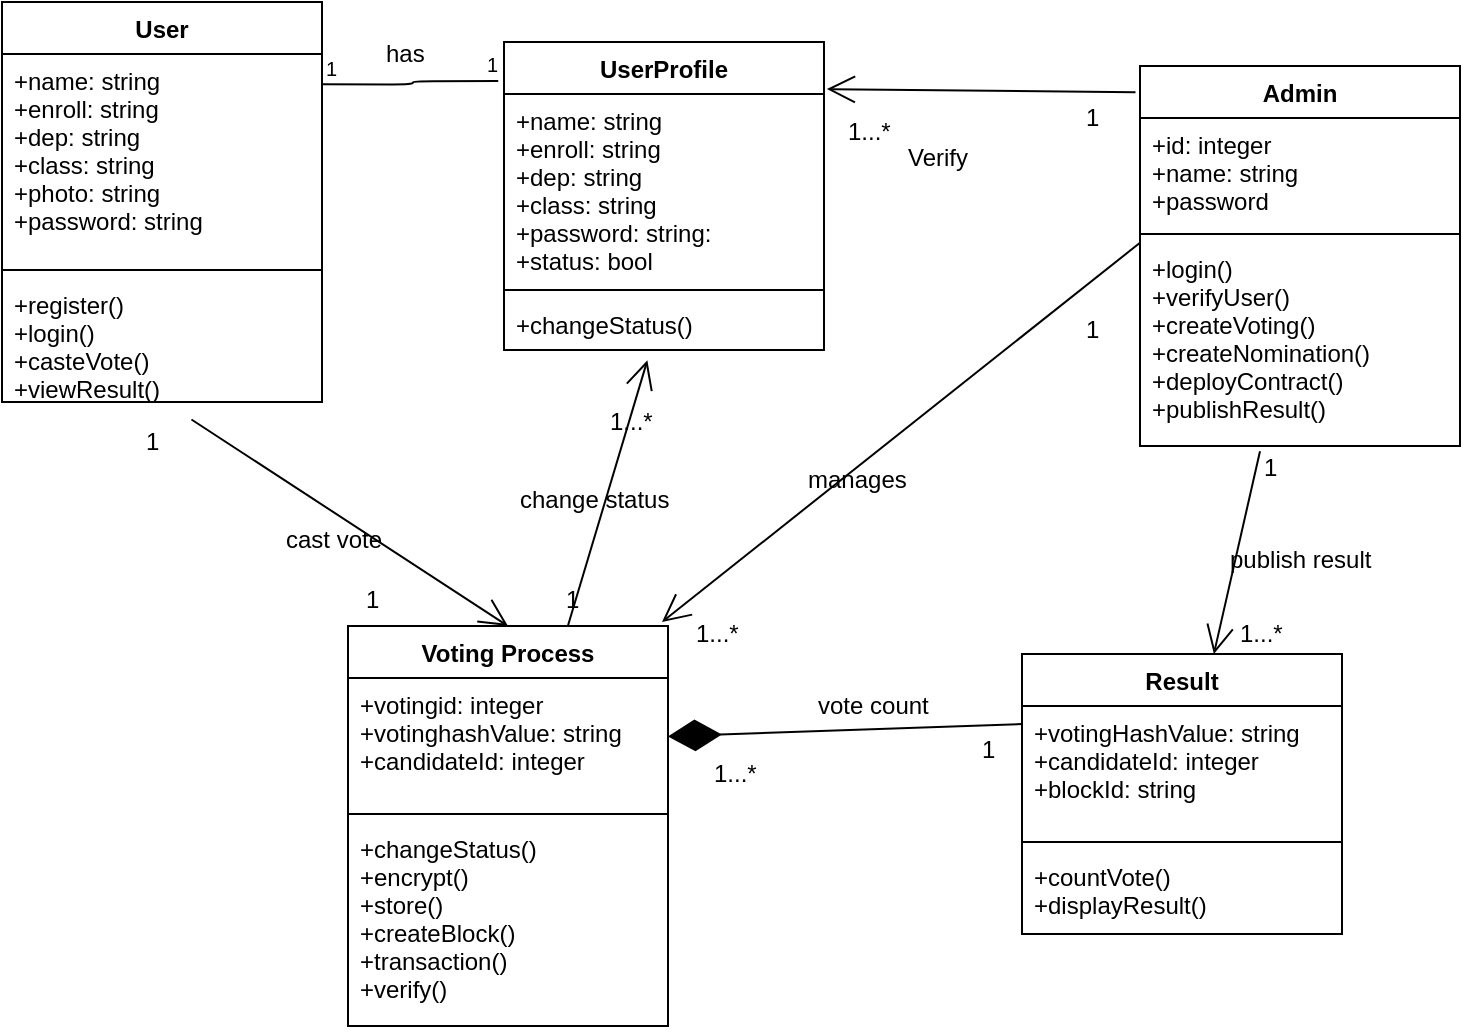 <mxfile version="12.1.7" type="github" pages="1">
  <diagram id="Z1w4wn2Jk04siW1SAhkx" name="Page-1">
    <mxGraphModel dx="1116" dy="529" grid="1" gridSize="10" guides="1" tooltips="1" connect="1" arrows="1" fold="1" page="1" pageScale="1" pageWidth="827" pageHeight="1169" math="0" shadow="0">
      <root>
        <mxCell id="0"/>
        <mxCell id="1" parent="0"/>
        <mxCell id="GWJ-hSMEk91o_8IRxYkR-1" value="User" style="swimlane;fontStyle=1;align=center;verticalAlign=top;childLayout=stackLayout;horizontal=1;startSize=26;horizontalStack=0;resizeParent=1;resizeParentMax=0;resizeLast=0;collapsible=1;marginBottom=0;" vertex="1" parent="1">
          <mxGeometry width="160" height="200" as="geometry"/>
        </mxCell>
        <mxCell id="GWJ-hSMEk91o_8IRxYkR-2" value="+name: string&#xa;+enroll: string&#xa;+dep: string&#xa;+class: string&#xa;+photo: string&#xa;+password: string" style="text;strokeColor=none;fillColor=none;align=left;verticalAlign=top;spacingLeft=4;spacingRight=4;overflow=hidden;rotatable=0;points=[[0,0.5],[1,0.5]];portConstraint=eastwest;" vertex="1" parent="GWJ-hSMEk91o_8IRxYkR-1">
          <mxGeometry y="26" width="160" height="104" as="geometry"/>
        </mxCell>
        <mxCell id="GWJ-hSMEk91o_8IRxYkR-3" value="" style="line;strokeWidth=1;fillColor=none;align=left;verticalAlign=middle;spacingTop=-1;spacingLeft=3;spacingRight=3;rotatable=0;labelPosition=right;points=[];portConstraint=eastwest;" vertex="1" parent="GWJ-hSMEk91o_8IRxYkR-1">
          <mxGeometry y="130" width="160" height="8" as="geometry"/>
        </mxCell>
        <mxCell id="GWJ-hSMEk91o_8IRxYkR-4" value="+register()&#xa;+login()&#xa;+casteVote()&#xa;+viewResult()" style="text;strokeColor=none;fillColor=none;align=left;verticalAlign=top;spacingLeft=4;spacingRight=4;overflow=hidden;rotatable=0;points=[[0,0.5],[1,0.5]];portConstraint=eastwest;" vertex="1" parent="GWJ-hSMEk91o_8IRxYkR-1">
          <mxGeometry y="138" width="160" height="62" as="geometry"/>
        </mxCell>
        <mxCell id="GWJ-hSMEk91o_8IRxYkR-5" value="Admin" style="swimlane;fontStyle=1;align=center;verticalAlign=top;childLayout=stackLayout;horizontal=1;startSize=26;horizontalStack=0;resizeParent=1;resizeParentMax=0;resizeLast=0;collapsible=1;marginBottom=0;" vertex="1" parent="1">
          <mxGeometry x="569" y="32" width="160" height="190" as="geometry"/>
        </mxCell>
        <mxCell id="GWJ-hSMEk91o_8IRxYkR-6" value="+id: integer&#xa;+name: string&#xa;+password" style="text;strokeColor=none;fillColor=none;align=left;verticalAlign=top;spacingLeft=4;spacingRight=4;overflow=hidden;rotatable=0;points=[[0,0.5],[1,0.5]];portConstraint=eastwest;" vertex="1" parent="GWJ-hSMEk91o_8IRxYkR-5">
          <mxGeometry y="26" width="160" height="54" as="geometry"/>
        </mxCell>
        <mxCell id="GWJ-hSMEk91o_8IRxYkR-7" value="" style="line;strokeWidth=1;fillColor=none;align=left;verticalAlign=middle;spacingTop=-1;spacingLeft=3;spacingRight=3;rotatable=0;labelPosition=right;points=[];portConstraint=eastwest;" vertex="1" parent="GWJ-hSMEk91o_8IRxYkR-5">
          <mxGeometry y="80" width="160" height="8" as="geometry"/>
        </mxCell>
        <mxCell id="GWJ-hSMEk91o_8IRxYkR-8" value="+login()&#xa;+verifyUser()&#xa;+createVoting()&#xa;+createNomination()&#xa;+deployContract()&#xa;+publishResult()" style="text;strokeColor=none;fillColor=none;align=left;verticalAlign=top;spacingLeft=4;spacingRight=4;overflow=hidden;rotatable=0;points=[[0,0.5],[1,0.5]];portConstraint=eastwest;" vertex="1" parent="GWJ-hSMEk91o_8IRxYkR-5">
          <mxGeometry y="88" width="160" height="102" as="geometry"/>
        </mxCell>
        <mxCell id="GWJ-hSMEk91o_8IRxYkR-9" value="Result" style="swimlane;fontStyle=1;align=center;verticalAlign=top;childLayout=stackLayout;horizontal=1;startSize=26;horizontalStack=0;resizeParent=1;resizeParentMax=0;resizeLast=0;collapsible=1;marginBottom=0;" vertex="1" parent="1">
          <mxGeometry x="510" y="326" width="160" height="140" as="geometry">
            <mxRectangle x="450" y="339" width="70" height="26" as="alternateBounds"/>
          </mxGeometry>
        </mxCell>
        <mxCell id="GWJ-hSMEk91o_8IRxYkR-10" value="+votingHashValue: string&#xa;+candidateId: integer &#xa;+blockId: string" style="text;strokeColor=none;fillColor=none;align=left;verticalAlign=top;spacingLeft=4;spacingRight=4;overflow=hidden;rotatable=0;points=[[0,0.5],[1,0.5]];portConstraint=eastwest;" vertex="1" parent="GWJ-hSMEk91o_8IRxYkR-9">
          <mxGeometry y="26" width="160" height="64" as="geometry"/>
        </mxCell>
        <mxCell id="GWJ-hSMEk91o_8IRxYkR-11" value="" style="line;strokeWidth=1;fillColor=none;align=left;verticalAlign=middle;spacingTop=-1;spacingLeft=3;spacingRight=3;rotatable=0;labelPosition=right;points=[];portConstraint=eastwest;" vertex="1" parent="GWJ-hSMEk91o_8IRxYkR-9">
          <mxGeometry y="90" width="160" height="8" as="geometry"/>
        </mxCell>
        <mxCell id="GWJ-hSMEk91o_8IRxYkR-12" value="+countVote()&#xa;+displayResult()" style="text;strokeColor=none;fillColor=none;align=left;verticalAlign=top;spacingLeft=4;spacingRight=4;overflow=hidden;rotatable=0;points=[[0,0.5],[1,0.5]];portConstraint=eastwest;" vertex="1" parent="GWJ-hSMEk91o_8IRxYkR-9">
          <mxGeometry y="98" width="160" height="42" as="geometry"/>
        </mxCell>
        <mxCell id="GWJ-hSMEk91o_8IRxYkR-13" value="Voting Process" style="swimlane;fontStyle=1;align=center;verticalAlign=top;childLayout=stackLayout;horizontal=1;startSize=26;horizontalStack=0;resizeParent=1;resizeParentMax=0;resizeLast=0;collapsible=1;marginBottom=0;" vertex="1" parent="1">
          <mxGeometry x="173" y="312" width="160" height="200" as="geometry"/>
        </mxCell>
        <mxCell id="GWJ-hSMEk91o_8IRxYkR-14" value="+votingid: integer&#xa;+votinghashValue: string&#xa;+candidateId: integer" style="text;strokeColor=none;fillColor=none;align=left;verticalAlign=top;spacingLeft=4;spacingRight=4;overflow=hidden;rotatable=0;points=[[0,0.5],[1,0.5]];portConstraint=eastwest;" vertex="1" parent="GWJ-hSMEk91o_8IRxYkR-13">
          <mxGeometry y="26" width="160" height="64" as="geometry"/>
        </mxCell>
        <mxCell id="GWJ-hSMEk91o_8IRxYkR-15" value="" style="line;strokeWidth=1;fillColor=none;align=left;verticalAlign=middle;spacingTop=-1;spacingLeft=3;spacingRight=3;rotatable=0;labelPosition=right;points=[];portConstraint=eastwest;" vertex="1" parent="GWJ-hSMEk91o_8IRxYkR-13">
          <mxGeometry y="90" width="160" height="8" as="geometry"/>
        </mxCell>
        <mxCell id="GWJ-hSMEk91o_8IRxYkR-16" value="+changeStatus()&#xa;+encrypt()&#xa;+store()&#xa;+createBlock()&#xa;+transaction()&#xa;+verify()" style="text;strokeColor=none;fillColor=none;align=left;verticalAlign=top;spacingLeft=4;spacingRight=4;overflow=hidden;rotatable=0;points=[[0,0.5],[1,0.5]];portConstraint=eastwest;" vertex="1" parent="GWJ-hSMEk91o_8IRxYkR-13">
          <mxGeometry y="98" width="160" height="102" as="geometry"/>
        </mxCell>
        <mxCell id="GWJ-hSMEk91o_8IRxYkR-17" value="" style="endArrow=diamondThin;endFill=1;endSize=24;html=1;exitX=0;exitY=0.25;exitDx=0;exitDy=0;" edge="1" parent="1" source="GWJ-hSMEk91o_8IRxYkR-9" target="GWJ-hSMEk91o_8IRxYkR-14">
          <mxGeometry width="160" relative="1" as="geometry">
            <mxPoint x="170" y="330" as="sourcePoint"/>
            <mxPoint x="330" y="330" as="targetPoint"/>
          </mxGeometry>
        </mxCell>
        <mxCell id="GWJ-hSMEk91o_8IRxYkR-18" value="UserProfile" style="swimlane;fontStyle=1;align=center;verticalAlign=top;childLayout=stackLayout;horizontal=1;startSize=26;horizontalStack=0;resizeParent=1;resizeParentMax=0;resizeLast=0;collapsible=1;marginBottom=0;" vertex="1" parent="1">
          <mxGeometry x="251" y="20" width="160" height="154" as="geometry"/>
        </mxCell>
        <mxCell id="GWJ-hSMEk91o_8IRxYkR-19" value="+name: string&#xa;+enroll: string&#xa;+dep: string&#xa;+class: string&#xa;+password: string:&#xa;+status: bool" style="text;strokeColor=none;fillColor=none;align=left;verticalAlign=top;spacingLeft=4;spacingRight=4;overflow=hidden;rotatable=0;points=[[0,0.5],[1,0.5]];portConstraint=eastwest;" vertex="1" parent="GWJ-hSMEk91o_8IRxYkR-18">
          <mxGeometry y="26" width="160" height="94" as="geometry"/>
        </mxCell>
        <mxCell id="GWJ-hSMEk91o_8IRxYkR-20" value="" style="line;strokeWidth=1;fillColor=none;align=left;verticalAlign=middle;spacingTop=-1;spacingLeft=3;spacingRight=3;rotatable=0;labelPosition=right;points=[];portConstraint=eastwest;" vertex="1" parent="GWJ-hSMEk91o_8IRxYkR-18">
          <mxGeometry y="120" width="160" height="8" as="geometry"/>
        </mxCell>
        <mxCell id="GWJ-hSMEk91o_8IRxYkR-21" value="+changeStatus()" style="text;strokeColor=none;fillColor=none;align=left;verticalAlign=top;spacingLeft=4;spacingRight=4;overflow=hidden;rotatable=0;points=[[0,0.5],[1,0.5]];portConstraint=eastwest;" vertex="1" parent="GWJ-hSMEk91o_8IRxYkR-18">
          <mxGeometry y="128" width="160" height="26" as="geometry"/>
        </mxCell>
        <mxCell id="GWJ-hSMEk91o_8IRxYkR-22" value="" style="endArrow=open;endFill=1;endSize=12;html=1;exitX=-0.014;exitY=0.069;exitDx=0;exitDy=0;exitPerimeter=0;entryX=1.009;entryY=-0.026;entryDx=0;entryDy=0;entryPerimeter=0;" edge="1" parent="1" source="GWJ-hSMEk91o_8IRxYkR-5" target="GWJ-hSMEk91o_8IRxYkR-19">
          <mxGeometry width="160" relative="1" as="geometry">
            <mxPoint x="200" y="180" as="sourcePoint"/>
            <mxPoint x="390" y="44" as="targetPoint"/>
          </mxGeometry>
        </mxCell>
        <mxCell id="GWJ-hSMEk91o_8IRxYkR-23" value="Verify" style="text;html=1;resizable=0;points=[];autosize=1;align=left;verticalAlign=top;spacingTop=-4;" vertex="1" parent="1">
          <mxGeometry x="451" y="68" width="50" height="20" as="geometry"/>
        </mxCell>
        <mxCell id="GWJ-hSMEk91o_8IRxYkR-24" value="has" style="text;html=1;resizable=0;points=[];autosize=1;align=left;verticalAlign=top;spacingTop=-4;" vertex="1" parent="1">
          <mxGeometry x="190" y="16" width="40" height="20" as="geometry"/>
        </mxCell>
        <mxCell id="GWJ-hSMEk91o_8IRxYkR-25" value="" style="endArrow=open;endFill=1;endSize=12;html=1;exitX=0.375;exitY=1.026;exitDx=0;exitDy=0;exitPerimeter=0;" edge="1" parent="1" source="GWJ-hSMEk91o_8IRxYkR-8" target="GWJ-hSMEk91o_8IRxYkR-9">
          <mxGeometry width="160" relative="1" as="geometry">
            <mxPoint x="620" y="250" as="sourcePoint"/>
            <mxPoint x="780" y="250" as="targetPoint"/>
          </mxGeometry>
        </mxCell>
        <mxCell id="GWJ-hSMEk91o_8IRxYkR-26" value="publish result" style="text;html=1;resizable=0;points=[];autosize=1;align=left;verticalAlign=top;spacingTop=-4;" vertex="1" parent="1">
          <mxGeometry x="612" y="269" width="90" height="20" as="geometry"/>
        </mxCell>
        <mxCell id="GWJ-hSMEk91o_8IRxYkR-27" value="1" style="text;html=1;resizable=0;points=[];autosize=1;align=left;verticalAlign=top;spacingTop=-4;" vertex="1" parent="1">
          <mxGeometry x="629" y="223" width="20" height="20" as="geometry"/>
        </mxCell>
        <mxCell id="GWJ-hSMEk91o_8IRxYkR-28" value="1...*" style="text;html=1;resizable=0;points=[];autosize=1;align=left;verticalAlign=top;spacingTop=-4;" vertex="1" parent="1">
          <mxGeometry x="617" y="306" width="40" height="20" as="geometry"/>
        </mxCell>
        <mxCell id="GWJ-hSMEk91o_8IRxYkR-29" value="" style="endArrow=open;endFill=1;endSize=12;html=1;entryX=0.5;entryY=0;entryDx=0;entryDy=0;exitX=0.592;exitY=1.141;exitDx=0;exitDy=0;exitPerimeter=0;" edge="1" parent="1" source="GWJ-hSMEk91o_8IRxYkR-4" target="GWJ-hSMEk91o_8IRxYkR-13">
          <mxGeometry width="160" relative="1" as="geometry">
            <mxPoint x="50" y="260" as="sourcePoint"/>
            <mxPoint x="210" y="260" as="targetPoint"/>
          </mxGeometry>
        </mxCell>
        <mxCell id="GWJ-hSMEk91o_8IRxYkR-30" value="cast vote" style="text;html=1;resizable=0;points=[];autosize=1;align=left;verticalAlign=top;spacingTop=-4;" vertex="1" parent="1">
          <mxGeometry x="140" y="259" width="60" height="20" as="geometry"/>
        </mxCell>
        <mxCell id="GWJ-hSMEk91o_8IRxYkR-31" value="1" style="text;html=1;resizable=0;points=[];autosize=1;align=left;verticalAlign=top;spacingTop=-4;" vertex="1" parent="1">
          <mxGeometry x="70" y="210" width="20" height="20" as="geometry"/>
        </mxCell>
        <mxCell id="GWJ-hSMEk91o_8IRxYkR-32" value="1" style="text;html=1;resizable=0;points=[];autosize=1;align=left;verticalAlign=top;spacingTop=-4;" vertex="1" parent="1">
          <mxGeometry x="180" y="289" width="20" height="20" as="geometry"/>
        </mxCell>
        <mxCell id="GWJ-hSMEk91o_8IRxYkR-33" value="" style="endArrow=open;endFill=1;endSize=12;html=1;entryX=0.448;entryY=1.199;entryDx=0;entryDy=0;entryPerimeter=0;" edge="1" parent="1" source="GWJ-hSMEk91o_8IRxYkR-13" target="GWJ-hSMEk91o_8IRxYkR-21">
          <mxGeometry width="160" relative="1" as="geometry">
            <mxPoint x="233" y="258.5" as="sourcePoint"/>
            <mxPoint x="393" y="258.5" as="targetPoint"/>
          </mxGeometry>
        </mxCell>
        <mxCell id="GWJ-hSMEk91o_8IRxYkR-34" value="1" style="text;html=1;resizable=0;points=[];autosize=1;align=left;verticalAlign=top;spacingTop=-4;" vertex="1" parent="1">
          <mxGeometry x="280" y="288.5" width="20" height="20" as="geometry"/>
        </mxCell>
        <mxCell id="GWJ-hSMEk91o_8IRxYkR-35" value="change status" style="text;html=1;resizable=0;points=[];autosize=1;align=left;verticalAlign=top;spacingTop=-4;" vertex="1" parent="1">
          <mxGeometry x="257" y="239" width="90" height="20" as="geometry"/>
        </mxCell>
        <mxCell id="GWJ-hSMEk91o_8IRxYkR-36" value="1...*" style="text;html=1;resizable=0;points=[];autosize=1;align=left;verticalAlign=top;spacingTop=-4;" vertex="1" parent="1">
          <mxGeometry x="302" y="200" width="40" height="20" as="geometry"/>
        </mxCell>
        <mxCell id="GWJ-hSMEk91o_8IRxYkR-37" value="" style="endArrow=open;endFill=1;endSize=12;html=1;exitX=-0.001;exitY=0.005;exitDx=0;exitDy=0;exitPerimeter=0;" edge="1" parent="1" source="GWJ-hSMEk91o_8IRxYkR-8">
          <mxGeometry width="160" relative="1" as="geometry">
            <mxPoint x="385" y="242.5" as="sourcePoint"/>
            <mxPoint x="330" y="310" as="targetPoint"/>
          </mxGeometry>
        </mxCell>
        <mxCell id="GWJ-hSMEk91o_8IRxYkR-38" value="manages" style="text;html=1;resizable=0;points=[];autosize=1;align=left;verticalAlign=top;spacingTop=-4;" vertex="1" parent="1">
          <mxGeometry x="401" y="229" width="60" height="20" as="geometry"/>
        </mxCell>
        <mxCell id="GWJ-hSMEk91o_8IRxYkR-39" value="1" style="text;html=1;resizable=0;points=[];autosize=1;align=left;verticalAlign=top;spacingTop=-4;" vertex="1" parent="1">
          <mxGeometry x="540" y="154" width="20" height="20" as="geometry"/>
        </mxCell>
        <mxCell id="GWJ-hSMEk91o_8IRxYkR-40" value="1...*" style="text;html=1;resizable=0;points=[];autosize=1;align=left;verticalAlign=top;spacingTop=-4;" vertex="1" parent="1">
          <mxGeometry x="345" y="306" width="40" height="20" as="geometry"/>
        </mxCell>
        <mxCell id="GWJ-hSMEk91o_8IRxYkR-41" value="1" style="text;html=1;resizable=0;points=[];autosize=1;align=left;verticalAlign=top;spacingTop=-4;" vertex="1" parent="1">
          <mxGeometry x="540" y="48" width="20" height="20" as="geometry"/>
        </mxCell>
        <mxCell id="GWJ-hSMEk91o_8IRxYkR-42" value="1...*" style="text;html=1;resizable=0;points=[];autosize=1;align=left;verticalAlign=top;spacingTop=-4;" vertex="1" parent="1">
          <mxGeometry x="421" y="55" width="40" height="20" as="geometry"/>
        </mxCell>
        <mxCell id="GWJ-hSMEk91o_8IRxYkR-43" value="vote count" style="text;html=1;resizable=0;points=[];autosize=1;align=left;verticalAlign=top;spacingTop=-4;" vertex="1" parent="1">
          <mxGeometry x="406" y="342" width="70" height="20" as="geometry"/>
        </mxCell>
        <mxCell id="GWJ-hSMEk91o_8IRxYkR-44" value="1...*" style="text;html=1;resizable=0;points=[];autosize=1;align=left;verticalAlign=top;spacingTop=-4;" vertex="1" parent="1">
          <mxGeometry x="354" y="376" width="40" height="20" as="geometry"/>
        </mxCell>
        <mxCell id="GWJ-hSMEk91o_8IRxYkR-45" value="1" style="text;html=1;resizable=0;points=[];autosize=1;align=left;verticalAlign=top;spacingTop=-4;" vertex="1" parent="1">
          <mxGeometry x="488" y="364" width="20" height="20" as="geometry"/>
        </mxCell>
        <mxCell id="GWJ-hSMEk91o_8IRxYkR-46" value="" style="endArrow=none;html=1;edgeStyle=orthogonalEdgeStyle;entryX=-0.018;entryY=0.127;entryDx=0;entryDy=0;entryPerimeter=0;exitX=0.998;exitY=0.146;exitDx=0;exitDy=0;exitPerimeter=0;" edge="1" parent="1" source="GWJ-hSMEk91o_8IRxYkR-2" target="GWJ-hSMEk91o_8IRxYkR-18">
          <mxGeometry relative="1" as="geometry">
            <mxPoint x="150" y="40" as="sourcePoint"/>
            <mxPoint x="310" y="40" as="targetPoint"/>
          </mxGeometry>
        </mxCell>
        <mxCell id="GWJ-hSMEk91o_8IRxYkR-47" value="1" style="resizable=0;html=1;align=left;verticalAlign=bottom;labelBackgroundColor=#ffffff;fontSize=10;" connectable="0" vertex="1" parent="GWJ-hSMEk91o_8IRxYkR-46">
          <mxGeometry x="-1" relative="1" as="geometry"/>
        </mxCell>
        <mxCell id="GWJ-hSMEk91o_8IRxYkR-48" value="1" style="resizable=0;html=1;align=right;verticalAlign=bottom;labelBackgroundColor=#ffffff;fontSize=10;" connectable="0" vertex="1" parent="GWJ-hSMEk91o_8IRxYkR-46">
          <mxGeometry x="1" relative="1" as="geometry"/>
        </mxCell>
      </root>
    </mxGraphModel>
  </diagram>
</mxfile>
